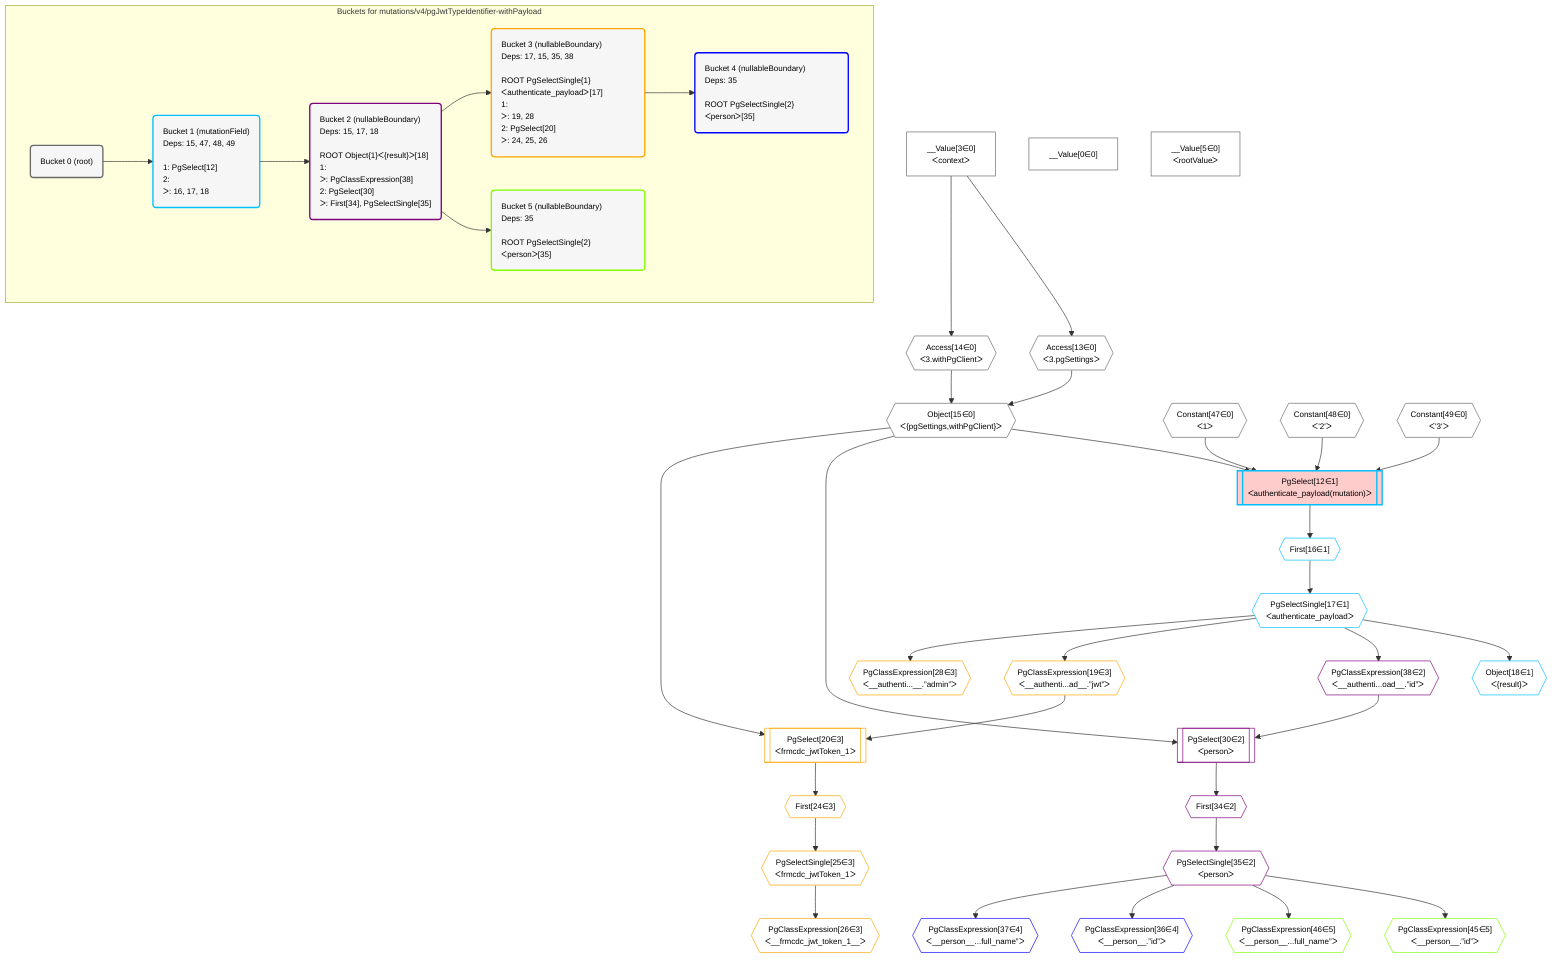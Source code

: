 %%{init: {'themeVariables': { 'fontSize': '12px'}}}%%
graph TD
    classDef path fill:#eee,stroke:#000,color:#000
    classDef plan fill:#fff,stroke-width:1px,color:#000
    classDef itemplan fill:#fff,stroke-width:2px,color:#000
    classDef unbatchedplan fill:#dff,stroke-width:1px,color:#000
    classDef sideeffectplan fill:#fcc,stroke-width:2px,color:#000
    classDef bucket fill:#f6f6f6,color:#000,stroke-width:2px,text-align:left


    %% plan dependencies
    Object15{{"Object[15∈0]<br />ᐸ{pgSettings,withPgClient}ᐳ"}}:::plan
    Access13{{"Access[13∈0]<br />ᐸ3.pgSettingsᐳ"}}:::plan
    Access14{{"Access[14∈0]<br />ᐸ3.withPgClientᐳ"}}:::plan
    Access13 & Access14 --> Object15
    __Value3["__Value[3∈0]<br />ᐸcontextᐳ"]:::plan
    __Value3 --> Access13
    __Value3 --> Access14
    __Value0["__Value[0∈0]"]:::plan
    __Value5["__Value[5∈0]<br />ᐸrootValueᐳ"]:::plan
    Constant47{{"Constant[47∈0]<br />ᐸ1ᐳ"}}:::plan
    Constant48{{"Constant[48∈0]<br />ᐸ'2'ᐳ"}}:::plan
    Constant49{{"Constant[49∈0]<br />ᐸ'3'ᐳ"}}:::plan
    PgSelect12[["PgSelect[12∈1]<br />ᐸauthenticate_payload(mutation)ᐳ"]]:::sideeffectplan
    Object15 & Constant47 & Constant48 & Constant49 --> PgSelect12
    First16{{"First[16∈1]"}}:::plan
    PgSelect12 --> First16
    PgSelectSingle17{{"PgSelectSingle[17∈1]<br />ᐸauthenticate_payloadᐳ"}}:::plan
    First16 --> PgSelectSingle17
    Object18{{"Object[18∈1]<br />ᐸ{result}ᐳ"}}:::plan
    PgSelectSingle17 --> Object18
    PgSelect30[["PgSelect[30∈2]<br />ᐸpersonᐳ"]]:::plan
    PgClassExpression38{{"PgClassExpression[38∈2]<br />ᐸ__authenti...oad__.”id”ᐳ"}}:::plan
    Object15 & PgClassExpression38 --> PgSelect30
    PgSelectSingle17 --> PgClassExpression38
    First34{{"First[34∈2]"}}:::plan
    PgSelect30 --> First34
    PgSelectSingle35{{"PgSelectSingle[35∈2]<br />ᐸpersonᐳ"}}:::plan
    First34 --> PgSelectSingle35
    PgClassExpression45{{"PgClassExpression[45∈5]<br />ᐸ__person__.”id”ᐳ"}}:::plan
    PgSelectSingle35 --> PgClassExpression45
    PgClassExpression46{{"PgClassExpression[46∈5]<br />ᐸ__person__...full_name”ᐳ"}}:::plan
    PgSelectSingle35 --> PgClassExpression46
    PgSelect20[["PgSelect[20∈3]<br />ᐸfrmcdc_jwtToken_1ᐳ"]]:::plan
    PgClassExpression19{{"PgClassExpression[19∈3]<br />ᐸ__authenti...ad__.”jwt”ᐳ"}}:::plan
    Object15 & PgClassExpression19 --> PgSelect20
    PgSelectSingle17 --> PgClassExpression19
    First24{{"First[24∈3]"}}:::plan
    PgSelect20 --> First24
    PgSelectSingle25{{"PgSelectSingle[25∈3]<br />ᐸfrmcdc_jwtToken_1ᐳ"}}:::plan
    First24 --> PgSelectSingle25
    PgClassExpression26{{"PgClassExpression[26∈3]<br />ᐸ__frmcdc_jwt_token_1__ᐳ"}}:::plan
    PgSelectSingle25 --> PgClassExpression26
    PgClassExpression28{{"PgClassExpression[28∈3]<br />ᐸ__authenti...__.”admin”ᐳ"}}:::plan
    PgSelectSingle17 --> PgClassExpression28
    PgClassExpression36{{"PgClassExpression[36∈4]<br />ᐸ__person__.”id”ᐳ"}}:::plan
    PgSelectSingle35 --> PgClassExpression36
    PgClassExpression37{{"PgClassExpression[37∈4]<br />ᐸ__person__...full_name”ᐳ"}}:::plan
    PgSelectSingle35 --> PgClassExpression37

    %% define steps

    subgraph "Buckets for mutations/v4/pgJwtTypeIdentifier-withPayload"
    Bucket0("Bucket 0 (root)"):::bucket
    classDef bucket0 stroke:#696969
    class Bucket0,__Value0,__Value3,__Value5,Access13,Access14,Object15,Constant47,Constant48,Constant49 bucket0
    Bucket1("Bucket 1 (mutationField)<br />Deps: 15, 47, 48, 49<br /><br />1: PgSelect[12]<br />2: <br />ᐳ: 16, 17, 18"):::bucket
    classDef bucket1 stroke:#00bfff
    class Bucket1,PgSelect12,First16,PgSelectSingle17,Object18 bucket1
    Bucket2("Bucket 2 (nullableBoundary)<br />Deps: 15, 17, 18<br /><br />ROOT Object{1}ᐸ{result}ᐳ[18]<br />1: <br />ᐳ: PgClassExpression[38]<br />2: PgSelect[30]<br />ᐳ: First[34], PgSelectSingle[35]"):::bucket
    classDef bucket2 stroke:#7f007f
    class Bucket2,PgSelect30,First34,PgSelectSingle35,PgClassExpression38 bucket2
    Bucket3("Bucket 3 (nullableBoundary)<br />Deps: 17, 15, 35, 38<br /><br />ROOT PgSelectSingle{1}ᐸauthenticate_payloadᐳ[17]<br />1: <br />ᐳ: 19, 28<br />2: PgSelect[20]<br />ᐳ: 24, 25, 26"):::bucket
    classDef bucket3 stroke:#ffa500
    class Bucket3,PgClassExpression19,PgSelect20,First24,PgSelectSingle25,PgClassExpression26,PgClassExpression28 bucket3
    Bucket4("Bucket 4 (nullableBoundary)<br />Deps: 35<br /><br />ROOT PgSelectSingle{2}ᐸpersonᐳ[35]"):::bucket
    classDef bucket4 stroke:#0000ff
    class Bucket4,PgClassExpression36,PgClassExpression37 bucket4
    Bucket5("Bucket 5 (nullableBoundary)<br />Deps: 35<br /><br />ROOT PgSelectSingle{2}ᐸpersonᐳ[35]"):::bucket
    classDef bucket5 stroke:#7fff00
    class Bucket5,PgClassExpression45,PgClassExpression46 bucket5
    Bucket0 --> Bucket1
    Bucket1 --> Bucket2
    Bucket2 --> Bucket3 & Bucket5
    Bucket3 --> Bucket4
    end